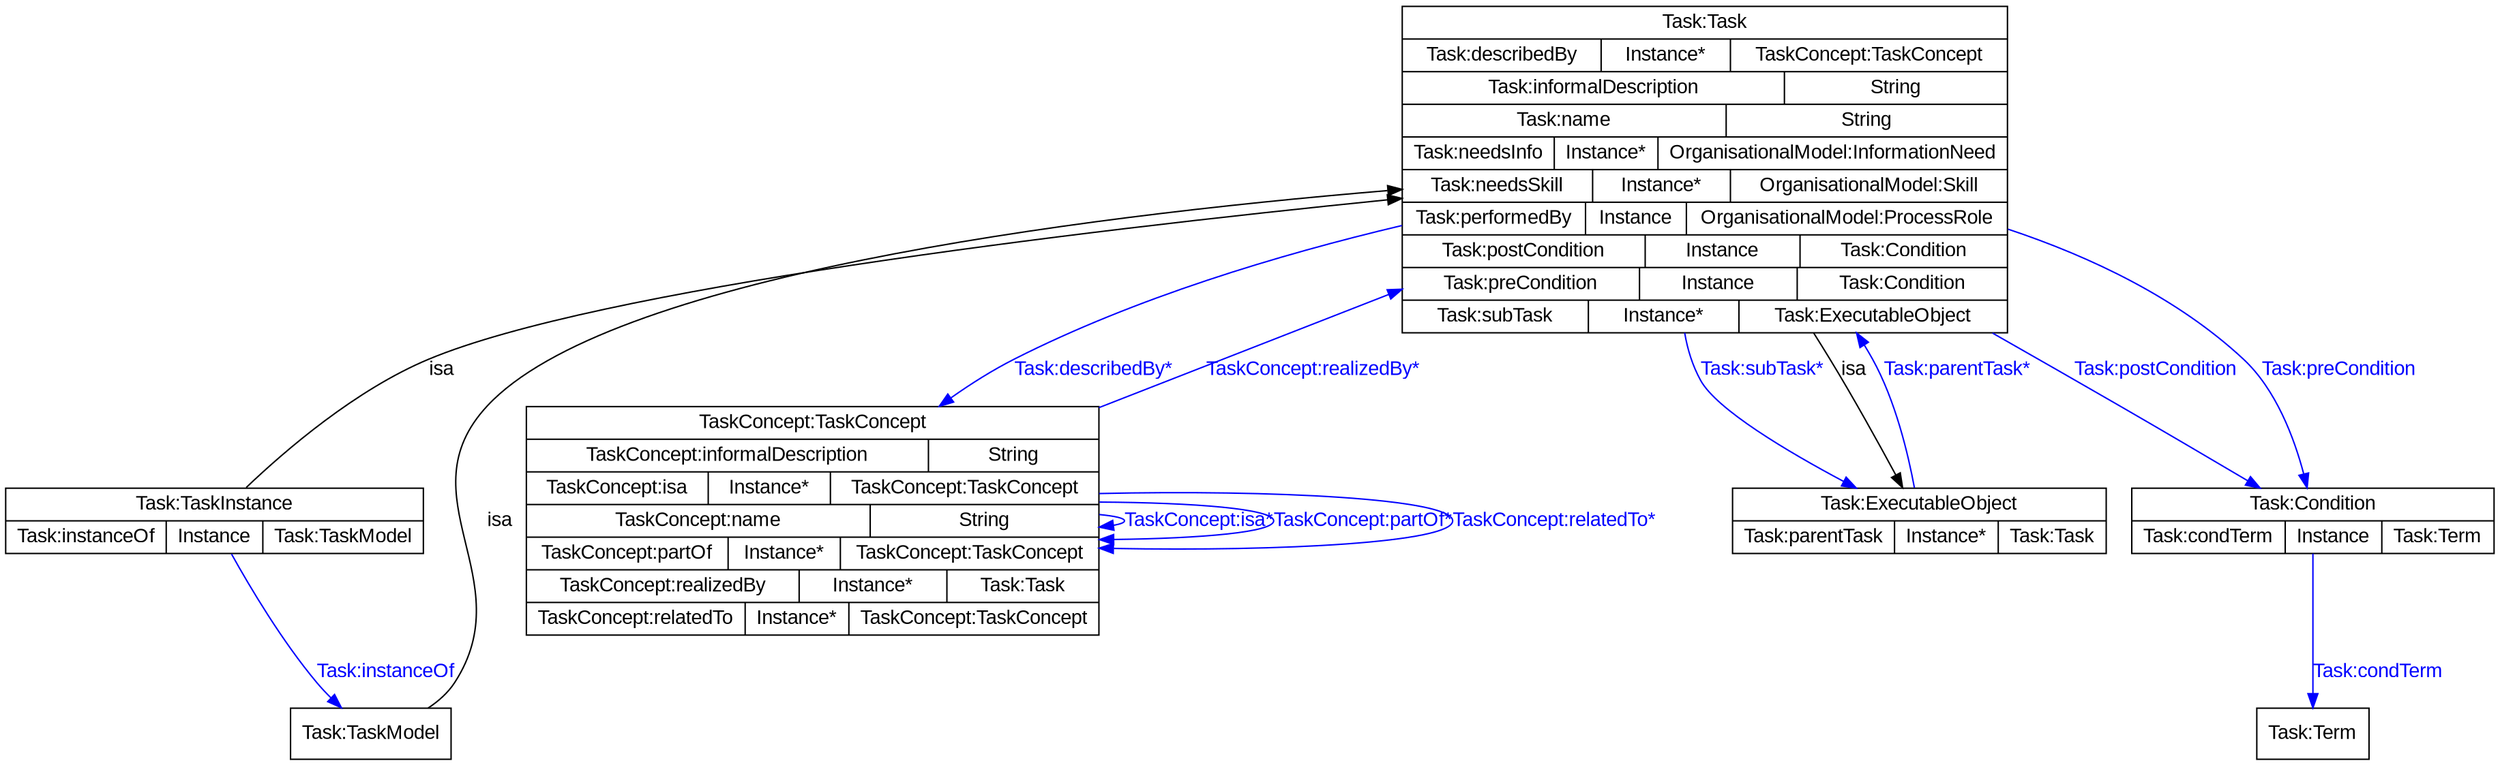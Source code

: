 digraph wwf {
	node [	label = "\N",
		fontname = Arial ];
	edge [	fontname = Arial ];
	graph [bb= "0,0,1707,412"];
	"Task:Term" [label="Task:Term", shape=box, color="0.0,0.0,0.0", fontcolor="0.0,0.0,0.0", pos="1589,18", width="1.03", height="0.50"];
	"Task:TaskInstance" [label="{Task:TaskInstance|{Task:instanceOf|Instance|{Task:TaskModel}}}", shape=record, color="0.0,0.0,0.0", fontcolor="0.0,0.0,0.0", pos="137,144", rects="0,144,275,162 0,126,106,144 106,126,166,144 166,126,275,144", width="3.81", height="0.50"];
	"Task:Task" [label="{Task:Task|{Task:describedBy|Instance*|{TaskConcept:TaskConcept}}|{Task:informalDescription|String}|{Task:name|String}|{Task:nee\
dsInfo|Instance*|{OrganisationalModel:InformationNeed}}|{Task:needsSkill|Instance*|{OrganisationalModel:Skill}}|{Task:performedB\
y|Instance|{OrganisationalModel:ProcessRole}}|{Task:postCondition|Instance|{Task:Condition}}|{Task:preCondition|Instance|{Task:C\
ondition}}|{Task:subTask|Instance*|{Task:ExecutableObject}}}", shape=record, color="0.0,0.0,0.0", fontcolor="0.0,0.0,0.0", pos="1045,332", rects="845,396,1245,412 845,380,977,396 977,380,1062,396 1062,380,1245,396 845,364,1100,380 1100,364,1245,380 845,348,1058,364 1058,348\
,1245,364 845,332,945,348 945,332,1012,348 1012,332,1245,348 845,316,970,332 970,316,1059,332 1059,316,1245,332 845,300,969,316 \
969,300,1034,316 1034,300,1245,316 845,284,1008,300 1008,284,1106,300 1106,284,1245,300 845,268,1004,284 1004,268,1104,284 1104,\
268,1245,284 845,252,969,268 969,252,1068,268 1068,252,1245,268", width="5.56", height="2.22"];
	"Task:TaskModel" [label="Task:TaskModel", shape=box, color="0.0,0.0,0.0", fontcolor="0.0,0.0,0.0", pos="234,18", width="1.50", height="0.50"];
	"TaskConcept:TaskConcept" [label="{TaskConcept:TaskConcept|{TaskConcept:informalDescription|String}|{TaskConcept:isa|Instance*|{TaskConcept:TaskConcept}}|{TaskCon\
cept:name|String}|{TaskConcept:partOf|Instance*|{TaskConcept:TaskConcept}}|{TaskConcept:realizedBy|Instance*|{Task:Task}}|{TaskC\
oncept:relatedTo|Instance*|{TaskConcept:TaskConcept}}}", shape=record, color="0.0,0.0,0.0", fontcolor="0.0,0.0,0.0", pos="546,144", rects="358,184,735,200 358,168,625,184 625,168,735,184 358,152,477,168 477,152,557,168 557,152,735,168 358,136,583,152 583,136,735,152 \
358,120,491,136 491,120,564,136 564,120,735,136 358,104,538,120 538,104,634,120 634,104,735,120 358,88,503,104 503,88,570,104 57\
0,88,735,104", width="5.22", height="1.56"];
	"Task:ExecutableObject" [label="{Task:ExecutableObject|{Task:parentTask|Instance*|{Task:Task}}}", shape=record, color="0.0,0.0,0.0", fontcolor="0.0,0.0,0.0", pos="1330,144", rects="1207,144,1453,162 1207,126,1314,144 1314,126,1381,144 1381,126,1453,144", width="3.42", height="0.50"];
	"Task:Condition" [label="{Task:Condition|{Task:condTerm|Instance|{Task:Term}}}", shape=record, color="0.0,0.0,0.0", fontcolor="0.0,0.0,0.0", pos="1589,144", rects="1471,144,1708,162 1471,126,1573,144 1573,126,1633,144 1633,126,1708,144", width="3.28", height="0.50"];
	"Task:Task" -> "Task:TaskInstance" [dir=back, label=isa, color="0.0,0.0,0.0", fontcolor="0.0,0.0,0.0", pos="s,848,252 840,251 649,228 453,263 263,234 227,228 180,187 155,162", lp="278,226"];
	"Task:TaskInstance" -> "Task:TaskModel" [label="Task:instanceOf", color="0.6666667,1.0,1.0", fontcolor="0.6666667,1.0,1.0", style=filled, pos="e,207,36 146,126 156,105 174,72 187,54 190,50 194,46 199,43", lp="240,62"];
	"TaskConcept:TaskConcept" -> "TaskConcept:TaskConcept" [label="TaskConcept:isa*", color="0.6666667,1.0,1.0", fontcolor="0.6666667,1.0,1.0", style=filled, pos="e,735,153 735,135 746,137 752,140 752,144 752,147 749,149 744,151", lp="809,144"];
	"TaskConcept:TaskConcept" -> "TaskConcept:TaskConcept" [label="TaskConcept:partOf*", color="0.6666667,1.0,1.0", fontcolor="0.6666667,1.0,1.0", style=filled, pos="e,735,171 735,117 806,116 866,125 866,144 866,162 811,171 744,171", lp="934,144"];
	"TaskConcept:TaskConcept" -> "Task:Task" [label="TaskConcept:realizedBy*", color="0.6666667,1.0,1.0", fontcolor="0.6666667,1.0,1.0", style=filled, pos="s,848,252 840,249 802,234 753,217 705,200", lp="878,226"];
	"TaskConcept:TaskConcept" -> "TaskConcept:TaskConcept" [label="TaskConcept:relatedTo*", color="0.6666667,1.0,1.0", fontcolor="0.6666667,1.0,1.0", style=filled, pos="e,735,180 735,108 868,96 1001,108 1001,144 1001,179 873,192 743,181", lp="1077,144"];
	"Task:ExecutableObject" -> "Task:Task" [dir=back, label=isa, color="0.0,0.0,0.0", fontcolor="0.0,0.0,0.0", pos="e,1327,162 1242,252 1261,244 1288,249 1301,234 1312,219 1320,191 1325,171", lp="1323,226"];
	"Task:Task" -> "TaskConcept:TaskConcept" [label="Task:describedBy*", color="0.6666667,1.0,1.0", fontcolor="0.6666667,1.0,1.0", style=filled, pos="e,584,200 848,252 775,235 694,259 624,234 612,230 599,218 589,206", lp="685,226"];
	"Task:Task" -> "Task:Condition" [label="Task:postCondition", color="0.6666667,1.0,1.0", fontcolor="0.6666667,1.0,1.0", style=filled, pos="e,1555,162 1242,252 1275,241 1310,241 1345,234 1388,224 1432,215 1474,200 1494,193 1523,179 1546,166", lp="1475,226"];
	"Task:Task" -> "Task:Condition" [label="Task:preCondition", color="0.6666667,1.0,1.0", fontcolor="0.6666667,1.0,1.0", style=filled, pos="e,1585,162 1242,252 1341,232 1448,264 1545,234 1565,228 1576,195 1583,171", lp="1623,226"];
	"Task:Task" -> "Task:ExecutableObject" [label="Task:subTask*", color="0.6666667,1.0,1.0", fontcolor="0.6666667,1.0,1.0", style=filled, pos="e,1296,162 1041,252 1043,237 1047,225 1056,218 1096,185 1160,213 1210,200 1231,194 1263,179 1287,167", lp="1105,226"];
	"Task:Condition" -> "Task:Term" [label="Task:condTerm", color="0.6666667,1.0,1.0", fontcolor="0.6666667,1.0,1.0", style=filled, pos="e,1589,36 1589,126 1589,105 1589,69 1589,45", lp="1640,62"];
	"Task:ExecutableObject" -> "Task:Task" [label="Task:parentTask*", color="0.6666667,1.0,1.0", fontcolor="0.6666667,1.0,1.0", style=filled, pos="s,1140,252 1146,247 1152,242 1157,238 1162,234 1168,228 1172,221 1180,218 1220,196 1270,187 1308,162", lp="1237,226"];
	"Task:Task" -> "Task:TaskModel" [dir=back, label=isa, color="0.0,0.0,0.0", fontcolor="0.0,0.0,0.0", pos="s,848,252 841,251 668,216 466,292 316,200 275,174 321,98 300,54 297,47 290,41 281,36", lp="331,144"];
}

